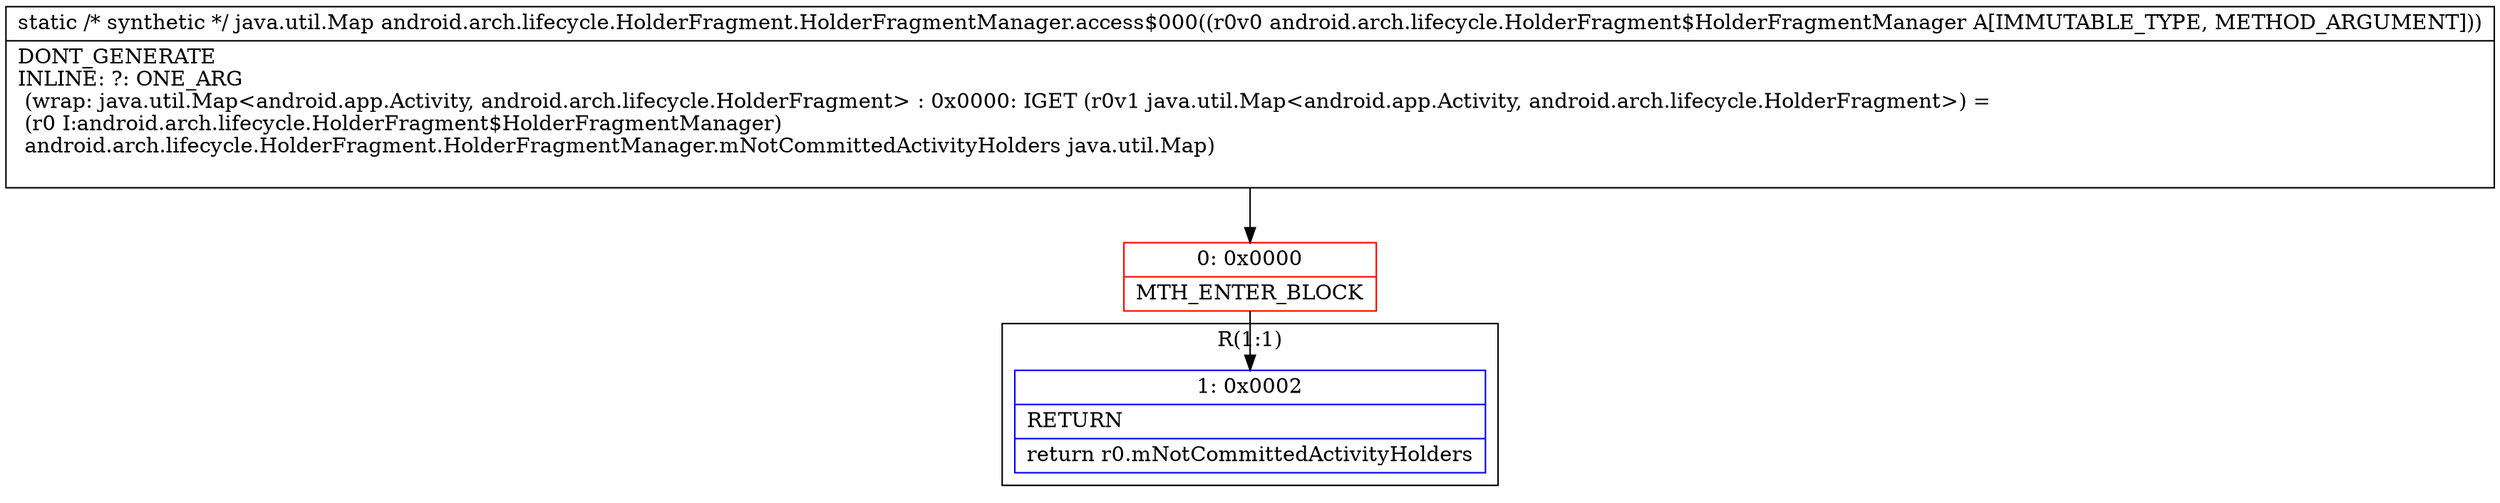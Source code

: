 digraph "CFG forandroid.arch.lifecycle.HolderFragment.HolderFragmentManager.access$000(Landroid\/arch\/lifecycle\/HolderFragment$HolderFragmentManager;)Ljava\/util\/Map;" {
subgraph cluster_Region_97431162 {
label = "R(1:1)";
node [shape=record,color=blue];
Node_1 [shape=record,label="{1\:\ 0x0002|RETURN\l|return r0.mNotCommittedActivityHolders\l}"];
}
Node_0 [shape=record,color=red,label="{0\:\ 0x0000|MTH_ENTER_BLOCK\l}"];
MethodNode[shape=record,label="{static \/* synthetic *\/ java.util.Map android.arch.lifecycle.HolderFragment.HolderFragmentManager.access$000((r0v0 android.arch.lifecycle.HolderFragment$HolderFragmentManager A[IMMUTABLE_TYPE, METHOD_ARGUMENT]))  | DONT_GENERATE\lINLINE: ?: ONE_ARG  \l  (wrap: java.util.Map\<android.app.Activity, android.arch.lifecycle.HolderFragment\> : 0x0000: IGET  (r0v1 java.util.Map\<android.app.Activity, android.arch.lifecycle.HolderFragment\>) = \l  (r0 I:android.arch.lifecycle.HolderFragment$HolderFragmentManager)\l android.arch.lifecycle.HolderFragment.HolderFragmentManager.mNotCommittedActivityHolders java.util.Map)\l\l}"];
MethodNode -> Node_0;
Node_0 -> Node_1;
}

